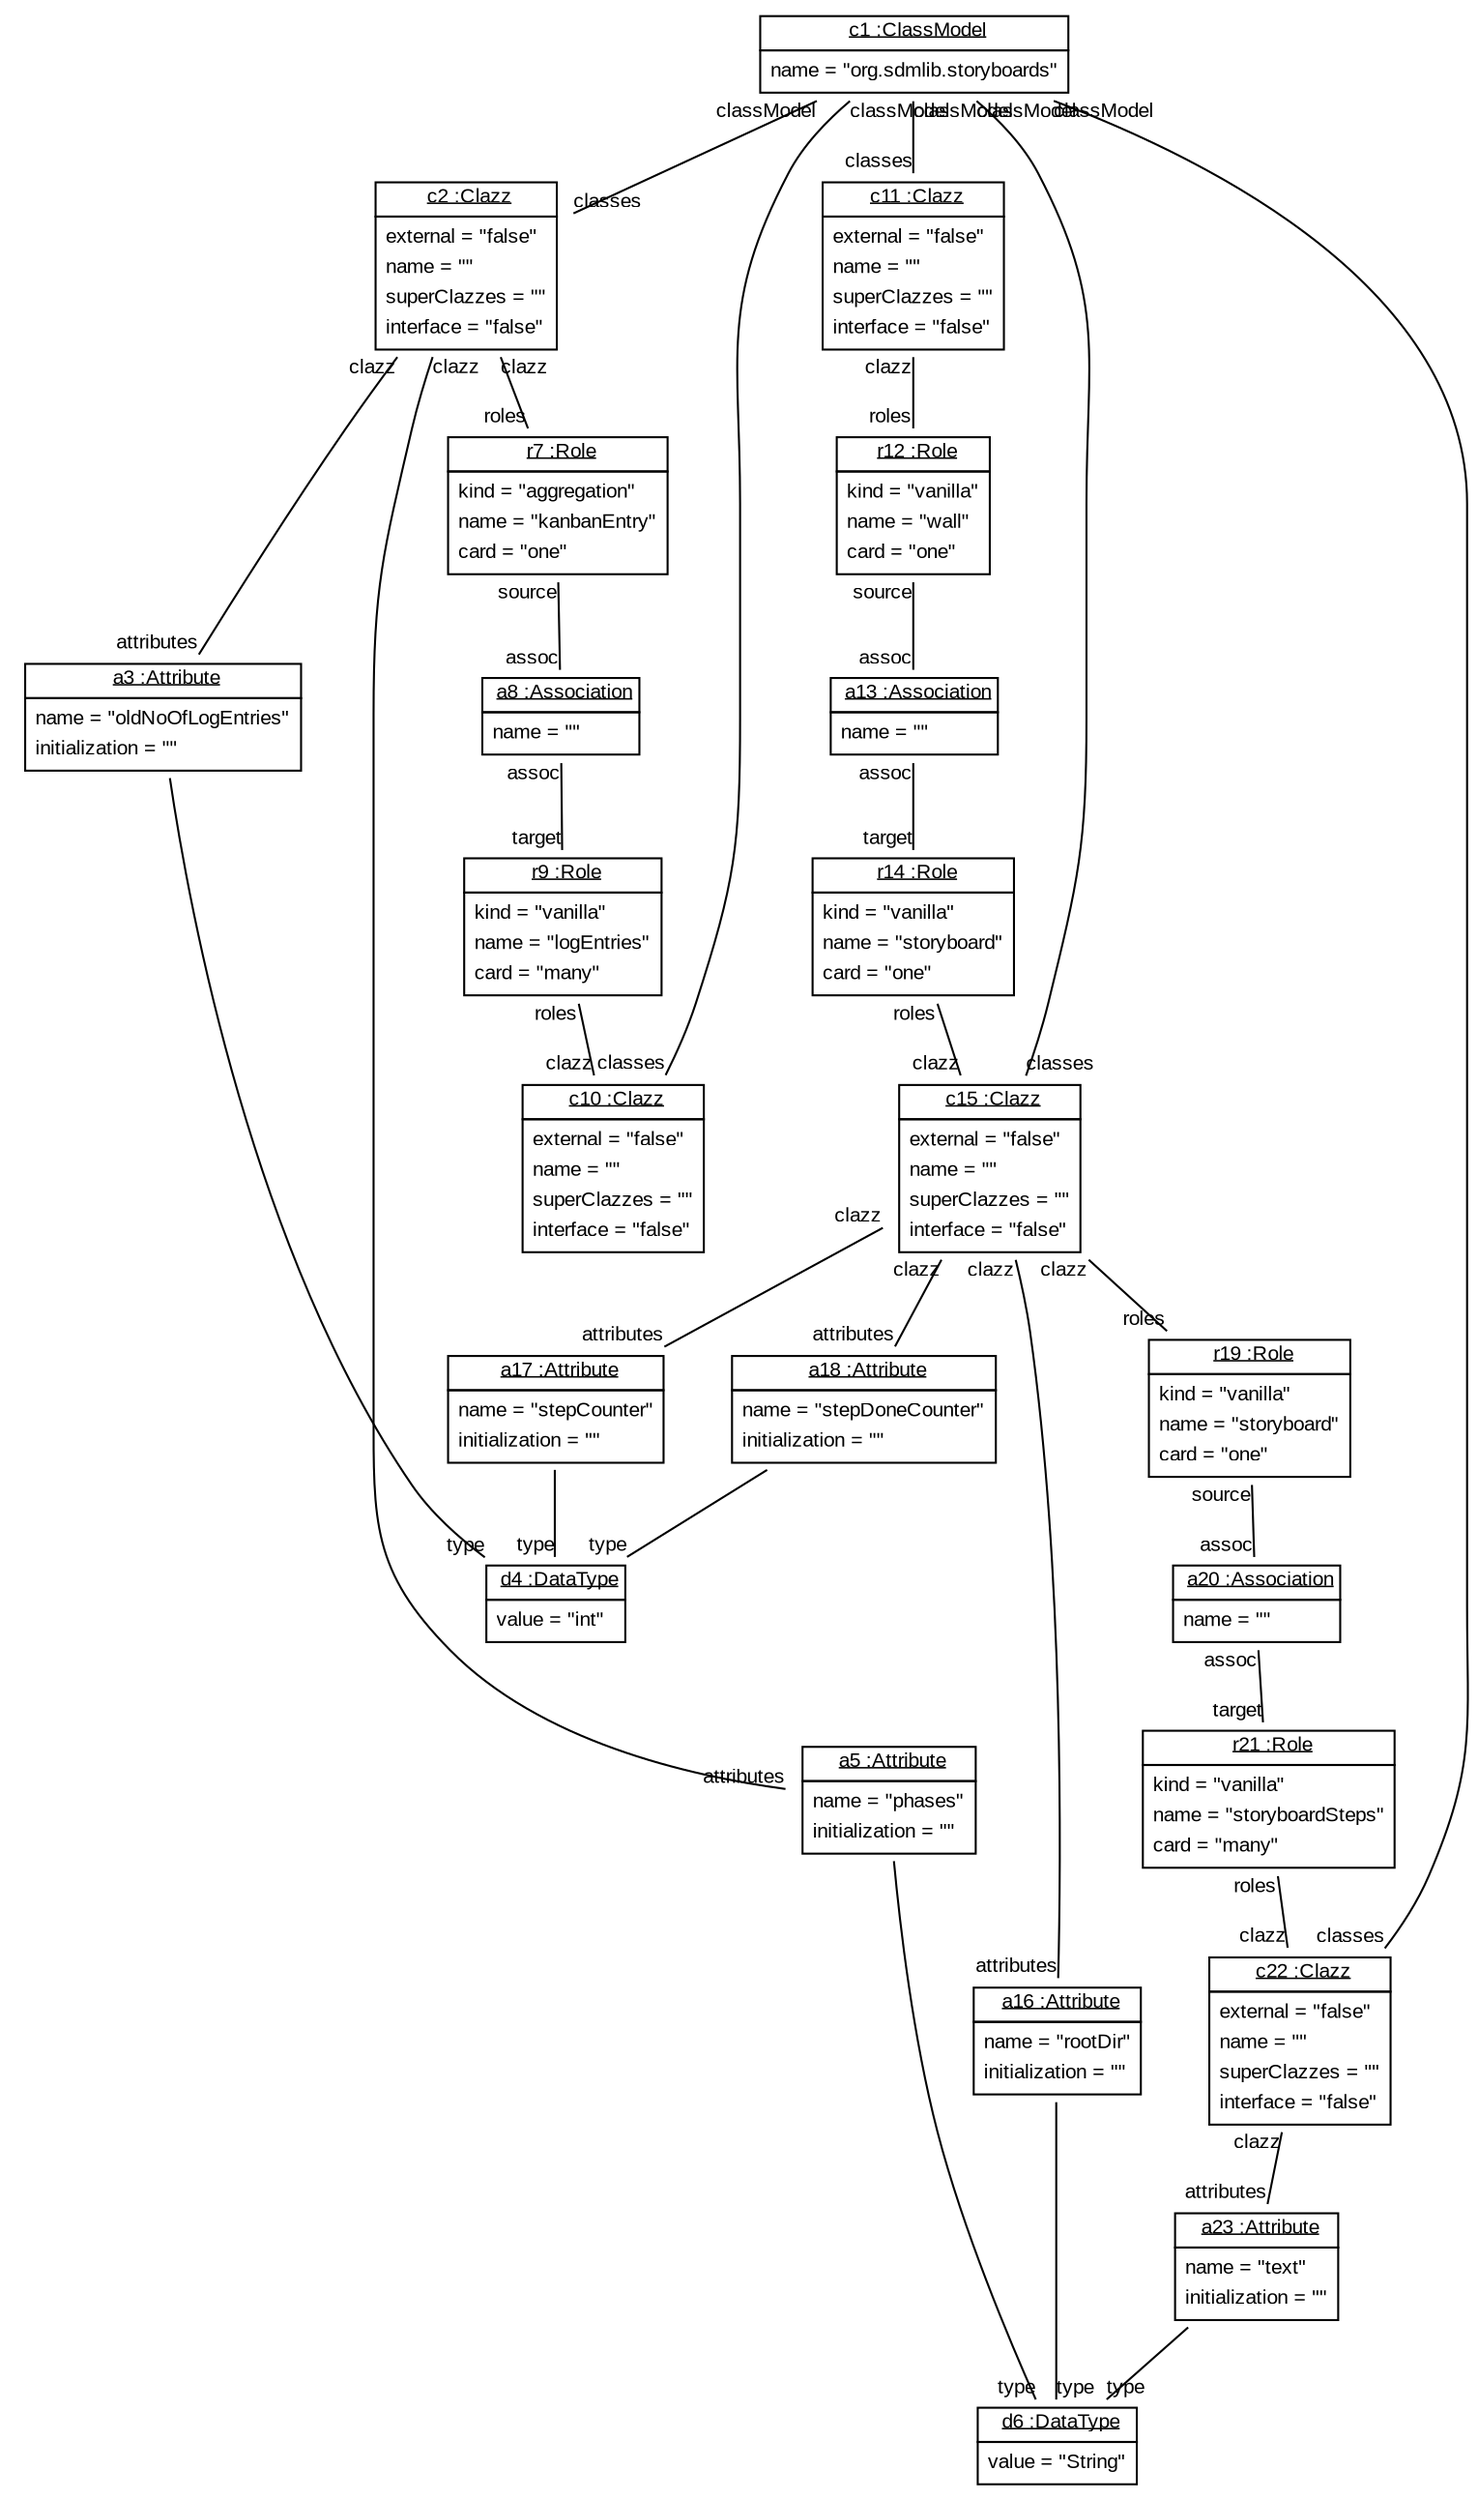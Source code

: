graph ObjectDiagram {
   node [shape = none, fontsize = 10, fontname = "Arial"];
   edge [fontsize = 10, fontname = "Arial"];
   compound=true;

c1 [label=<<table border='0' cellborder='1' cellspacing='0'> <tr> <td href="../../SDMLib/src/org/sdmlib/models/classes/ClassModel.java"> <u>c1 :ClassModel</u></td></tr><tr><td><table border='0' cellborder='0' cellspacing='0'><tr><td align='left'>name = "org.sdmlib.storyboards"</td></tr></table></td></tr></table>>];
c2 [label=<<table border='0' cellborder='1' cellspacing='0'> <tr> <td href="../../SDMLib/src/org/sdmlib/models/classes/Clazz.java"> <u>c2 :Clazz</u></td></tr><tr><td><table border='0' cellborder='0' cellspacing='0'><tr><td align='left'>external = "false"</td></tr><tr><td align='left'>name = ""</td></tr><tr><td align='left'>superClazzes = ""</td></tr><tr><td align='left'>interface = "false"</td></tr></table></td></tr></table>>];
a3 [label=<<table border='0' cellborder='1' cellspacing='0'> <tr> <td href="../../SDMLib/src/org/sdmlib/models/classes/Attribute.java"> <u>a3 :Attribute</u></td></tr><tr><td><table border='0' cellborder='0' cellspacing='0'><tr><td align='left'>name = "oldNoOfLogEntries"</td></tr><tr><td align='left'>initialization = ""</td></tr></table></td></tr></table>>];
d4 [label=<<table border='0' cellborder='1' cellspacing='0'> <tr> <td href="../../SDMLib/src/org/sdmlib/models/classes/DataType.java"> <u>d4 :DataType</u></td></tr><tr><td><table border='0' cellborder='0' cellspacing='0'><tr><td align='left'>value = "int"</td></tr></table></td></tr></table>>];
a5 [label=<<table border='0' cellborder='1' cellspacing='0'> <tr> <td href="../../SDMLib/src/org/sdmlib/models/classes/Attribute.java"> <u>a5 :Attribute</u></td></tr><tr><td><table border='0' cellborder='0' cellspacing='0'><tr><td align='left'>name = "phases"</td></tr><tr><td align='left'>initialization = ""</td></tr></table></td></tr></table>>];
d6 [label=<<table border='0' cellborder='1' cellspacing='0'> <tr> <td href="../../SDMLib/src/org/sdmlib/models/classes/DataType.java"> <u>d6 :DataType</u></td></tr><tr><td><table border='0' cellborder='0' cellspacing='0'><tr><td align='left'>value = "String"</td></tr></table></td></tr></table>>];
r7 [label=<<table border='0' cellborder='1' cellspacing='0'> <tr> <td href="../../SDMLib/src/org/sdmlib/models/classes/Role.java"> <u>r7 :Role</u></td></tr><tr><td><table border='0' cellborder='0' cellspacing='0'><tr><td align='left'>kind = "aggregation"</td></tr><tr><td align='left'>name = "kanbanEntry"</td></tr><tr><td align='left'>card = "one"</td></tr></table></td></tr></table>>];
a8 [label=<<table border='0' cellborder='1' cellspacing='0'> <tr> <td href="../../SDMLib/src/org/sdmlib/models/classes/Association.java"> <u>a8 :Association</u></td></tr><tr><td><table border='0' cellborder='0' cellspacing='0'><tr><td align='left'>name = ""</td></tr></table></td></tr></table>>];
r9 [label=<<table border='0' cellborder='1' cellspacing='0'> <tr> <td href="../../SDMLib/src/org/sdmlib/models/classes/Role.java"> <u>r9 :Role</u></td></tr><tr><td><table border='0' cellborder='0' cellspacing='0'><tr><td align='left'>kind = "vanilla"</td></tr><tr><td align='left'>name = "logEntries"</td></tr><tr><td align='left'>card = "many"</td></tr></table></td></tr></table>>];
c10 [label=<<table border='0' cellborder='1' cellspacing='0'> <tr> <td href="../../SDMLib/src/org/sdmlib/models/classes/Clazz.java"> <u>c10 :Clazz</u></td></tr><tr><td><table border='0' cellborder='0' cellspacing='0'><tr><td align='left'>external = "false"</td></tr><tr><td align='left'>name = ""</td></tr><tr><td align='left'>superClazzes = ""</td></tr><tr><td align='left'>interface = "false"</td></tr></table></td></tr></table>>];
c11 [label=<<table border='0' cellborder='1' cellspacing='0'> <tr> <td href="../../SDMLib/src/org/sdmlib/models/classes/Clazz.java"> <u>c11 :Clazz</u></td></tr><tr><td><table border='0' cellborder='0' cellspacing='0'><tr><td align='left'>external = "false"</td></tr><tr><td align='left'>name = ""</td></tr><tr><td align='left'>superClazzes = ""</td></tr><tr><td align='left'>interface = "false"</td></tr></table></td></tr></table>>];
r12 [label=<<table border='0' cellborder='1' cellspacing='0'> <tr> <td href="../../SDMLib/src/org/sdmlib/models/classes/Role.java"> <u>r12 :Role</u></td></tr><tr><td><table border='0' cellborder='0' cellspacing='0'><tr><td align='left'>kind = "vanilla"</td></tr><tr><td align='left'>name = "wall"</td></tr><tr><td align='left'>card = "one"</td></tr></table></td></tr></table>>];
a13 [label=<<table border='0' cellborder='1' cellspacing='0'> <tr> <td href="../../SDMLib/src/org/sdmlib/models/classes/Association.java"> <u>a13 :Association</u></td></tr><tr><td><table border='0' cellborder='0' cellspacing='0'><tr><td align='left'>name = ""</td></tr></table></td></tr></table>>];
r14 [label=<<table border='0' cellborder='1' cellspacing='0'> <tr> <td href="../../SDMLib/src/org/sdmlib/models/classes/Role.java"> <u>r14 :Role</u></td></tr><tr><td><table border='0' cellborder='0' cellspacing='0'><tr><td align='left'>kind = "vanilla"</td></tr><tr><td align='left'>name = "storyboard"</td></tr><tr><td align='left'>card = "one"</td></tr></table></td></tr></table>>];
c15 [label=<<table border='0' cellborder='1' cellspacing='0'> <tr> <td href="../../SDMLib/src/org/sdmlib/models/classes/Clazz.java"> <u>c15 :Clazz</u></td></tr><tr><td><table border='0' cellborder='0' cellspacing='0'><tr><td align='left'>external = "false"</td></tr><tr><td align='left'>name = ""</td></tr><tr><td align='left'>superClazzes = ""</td></tr><tr><td align='left'>interface = "false"</td></tr></table></td></tr></table>>];
a16 [label=<<table border='0' cellborder='1' cellspacing='0'> <tr> <td href="../../SDMLib/src/org/sdmlib/models/classes/Attribute.java"> <u>a16 :Attribute</u></td></tr><tr><td><table border='0' cellborder='0' cellspacing='0'><tr><td align='left'>name = "rootDir"</td></tr><tr><td align='left'>initialization = ""</td></tr></table></td></tr></table>>];
a17 [label=<<table border='0' cellborder='1' cellspacing='0'> <tr> <td href="../../SDMLib/src/org/sdmlib/models/classes/Attribute.java"> <u>a17 :Attribute</u></td></tr><tr><td><table border='0' cellborder='0' cellspacing='0'><tr><td align='left'>name = "stepCounter"</td></tr><tr><td align='left'>initialization = ""</td></tr></table></td></tr></table>>];
a18 [label=<<table border='0' cellborder='1' cellspacing='0'> <tr> <td href="../../SDMLib/src/org/sdmlib/models/classes/Attribute.java"> <u>a18 :Attribute</u></td></tr><tr><td><table border='0' cellborder='0' cellspacing='0'><tr><td align='left'>name = "stepDoneCounter"</td></tr><tr><td align='left'>initialization = ""</td></tr></table></td></tr></table>>];
r19 [label=<<table border='0' cellborder='1' cellspacing='0'> <tr> <td href="../../SDMLib/src/org/sdmlib/models/classes/Role.java"> <u>r19 :Role</u></td></tr><tr><td><table border='0' cellborder='0' cellspacing='0'><tr><td align='left'>kind = "vanilla"</td></tr><tr><td align='left'>name = "storyboard"</td></tr><tr><td align='left'>card = "one"</td></tr></table></td></tr></table>>];
a20 [label=<<table border='0' cellborder='1' cellspacing='0'> <tr> <td href="../../SDMLib/src/org/sdmlib/models/classes/Association.java"> <u>a20 :Association</u></td></tr><tr><td><table border='0' cellborder='0' cellspacing='0'><tr><td align='left'>name = ""</td></tr></table></td></tr></table>>];
r21 [label=<<table border='0' cellborder='1' cellspacing='0'> <tr> <td href="../../SDMLib/src/org/sdmlib/models/classes/Role.java"> <u>r21 :Role</u></td></tr><tr><td><table border='0' cellborder='0' cellspacing='0'><tr><td align='left'>kind = "vanilla"</td></tr><tr><td align='left'>name = "storyboardSteps"</td></tr><tr><td align='left'>card = "many"</td></tr></table></td></tr></table>>];
c22 [label=<<table border='0' cellborder='1' cellspacing='0'> <tr> <td href="../../SDMLib/src/org/sdmlib/models/classes/Clazz.java"> <u>c22 :Clazz</u></td></tr><tr><td><table border='0' cellborder='0' cellspacing='0'><tr><td align='left'>external = "false"</td></tr><tr><td align='left'>name = ""</td></tr><tr><td align='left'>superClazzes = ""</td></tr><tr><td align='left'>interface = "false"</td></tr></table></td></tr></table>>];
a23 [label=<<table border='0' cellborder='1' cellspacing='0'> <tr> <td href="../../SDMLib/src/org/sdmlib/models/classes/Attribute.java"> <u>a23 :Attribute</u></td></tr><tr><td><table border='0' cellborder='0' cellspacing='0'><tr><td align='left'>name = "text"</td></tr><tr><td align='left'>initialization = ""</td></tr></table></td></tr></table>>];

c1 -- c2 [headlabel = "classes" taillabel = "classModel"];
c1 -- c10 [headlabel = "classes" taillabel = "classModel"];
c1 -- c11 [headlabel = "classes" taillabel = "classModel"];
c1 -- c15 [headlabel = "classes" taillabel = "classModel"];
c1 -- c22 [headlabel = "classes" taillabel = "classModel"];
c2 -- r7 [headlabel = "roles" taillabel = "clazz"];
c2 -- a3 [headlabel = "attributes" taillabel = "clazz"];
c2 -- a5 [headlabel = "attributes" taillabel = "clazz"];
a3 -- d4 [headlabel = "type" taillabel = ""];
a5 -- d6 [headlabel = "type" taillabel = ""];
r7 -- a8 [headlabel = "assoc" taillabel = "source"];
a8 -- r9 [headlabel = "target" taillabel = "assoc"];
r9 -- c10 [headlabel = "clazz" taillabel = "roles"];
c11 -- r12 [headlabel = "roles" taillabel = "clazz"];
r12 -- a13 [headlabel = "assoc" taillabel = "source"];
a13 -- r14 [headlabel = "target" taillabel = "assoc"];
r14 -- c15 [headlabel = "clazz" taillabel = "roles"];
c15 -- r19 [headlabel = "roles" taillabel = "clazz"];
c15 -- a16 [headlabel = "attributes" taillabel = "clazz"];
c15 -- a17 [headlabel = "attributes" taillabel = "clazz"];
c15 -- a18 [headlabel = "attributes" taillabel = "clazz"];
a16 -- d6 [headlabel = "type" taillabel = ""];
a17 -- d4 [headlabel = "type" taillabel = ""];
a18 -- d4 [headlabel = "type" taillabel = ""];
r19 -- a20 [headlabel = "assoc" taillabel = "source"];
a20 -- r21 [headlabel = "target" taillabel = "assoc"];
r21 -- c22 [headlabel = "clazz" taillabel = "roles"];
c22 -- a23 [headlabel = "attributes" taillabel = "clazz"];
a23 -- d6 [headlabel = "type" taillabel = ""];
}
